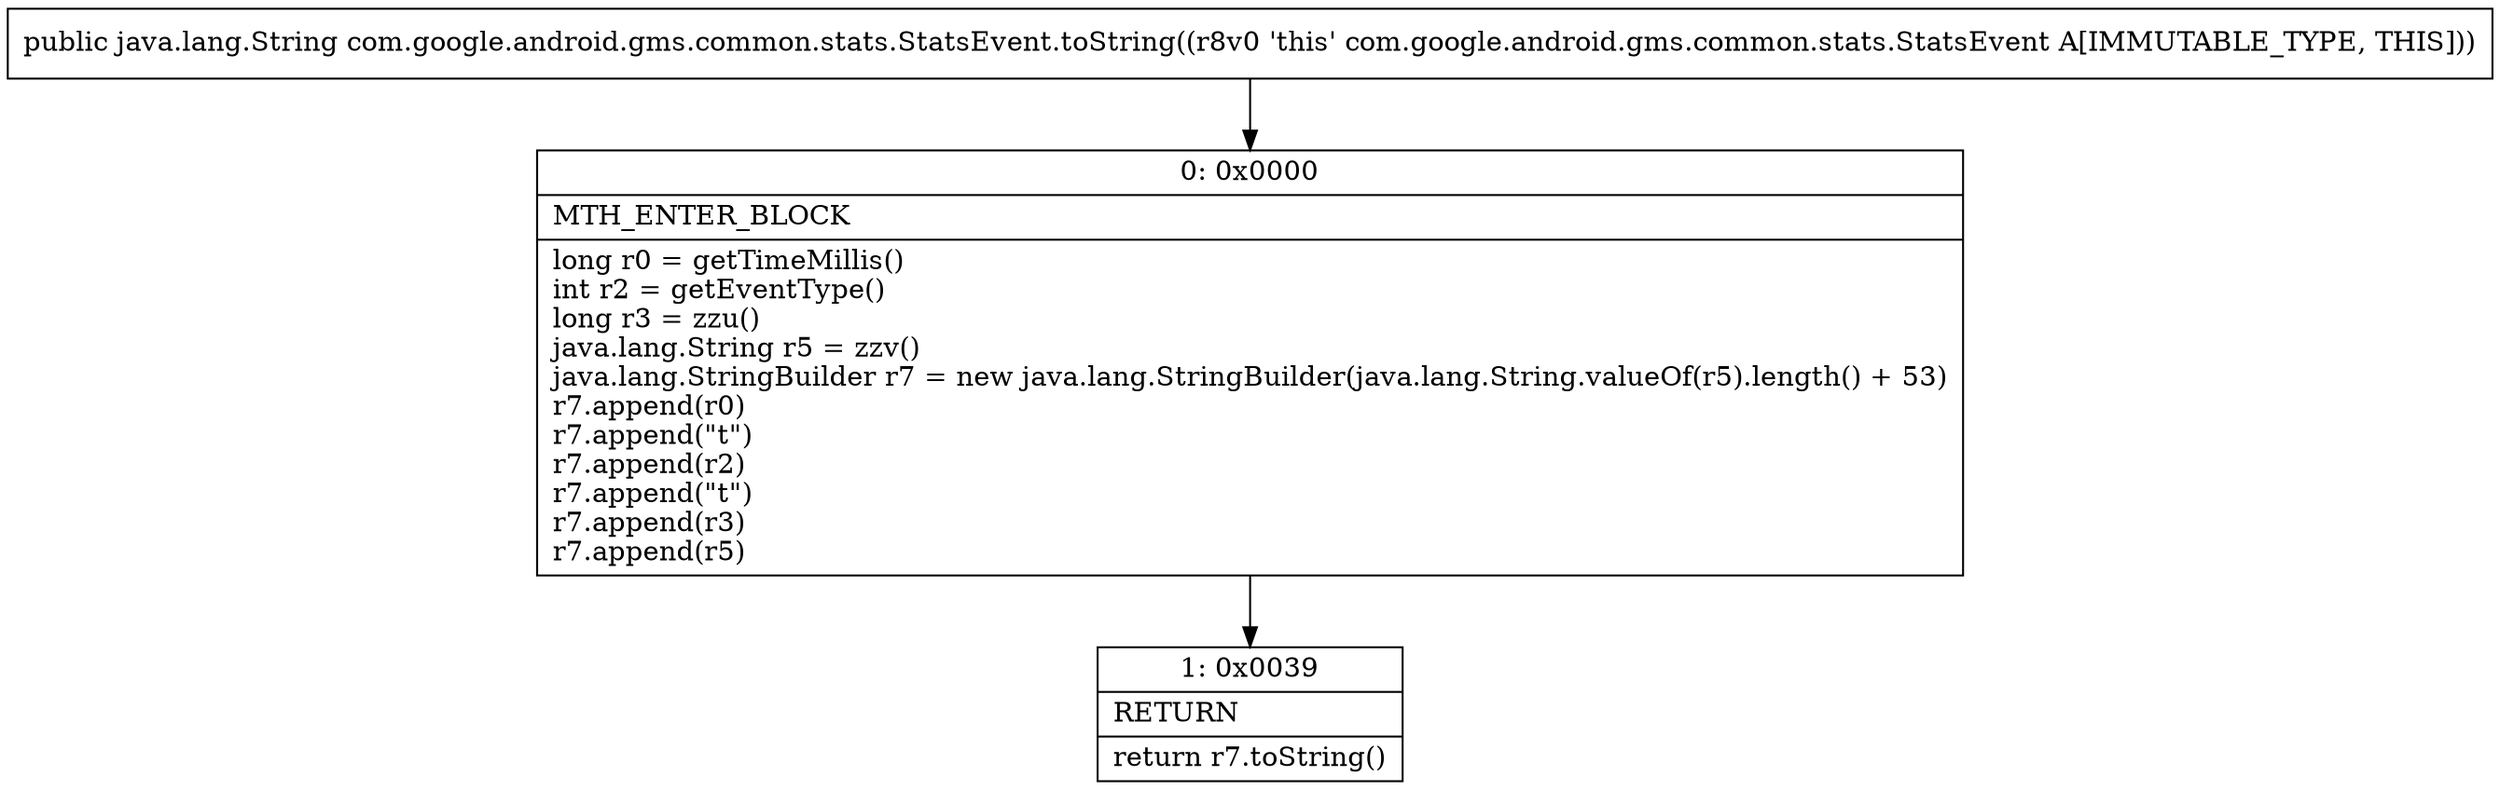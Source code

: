 digraph "CFG forcom.google.android.gms.common.stats.StatsEvent.toString()Ljava\/lang\/String;" {
Node_0 [shape=record,label="{0\:\ 0x0000|MTH_ENTER_BLOCK\l|long r0 = getTimeMillis()\lint r2 = getEventType()\llong r3 = zzu()\ljava.lang.String r5 = zzv()\ljava.lang.StringBuilder r7 = new java.lang.StringBuilder(java.lang.String.valueOf(r5).length() + 53)\lr7.append(r0)\lr7.append(\"t\")\lr7.append(r2)\lr7.append(\"t\")\lr7.append(r3)\lr7.append(r5)\l}"];
Node_1 [shape=record,label="{1\:\ 0x0039|RETURN\l|return r7.toString()\l}"];
MethodNode[shape=record,label="{public java.lang.String com.google.android.gms.common.stats.StatsEvent.toString((r8v0 'this' com.google.android.gms.common.stats.StatsEvent A[IMMUTABLE_TYPE, THIS])) }"];
MethodNode -> Node_0;
Node_0 -> Node_1;
}

